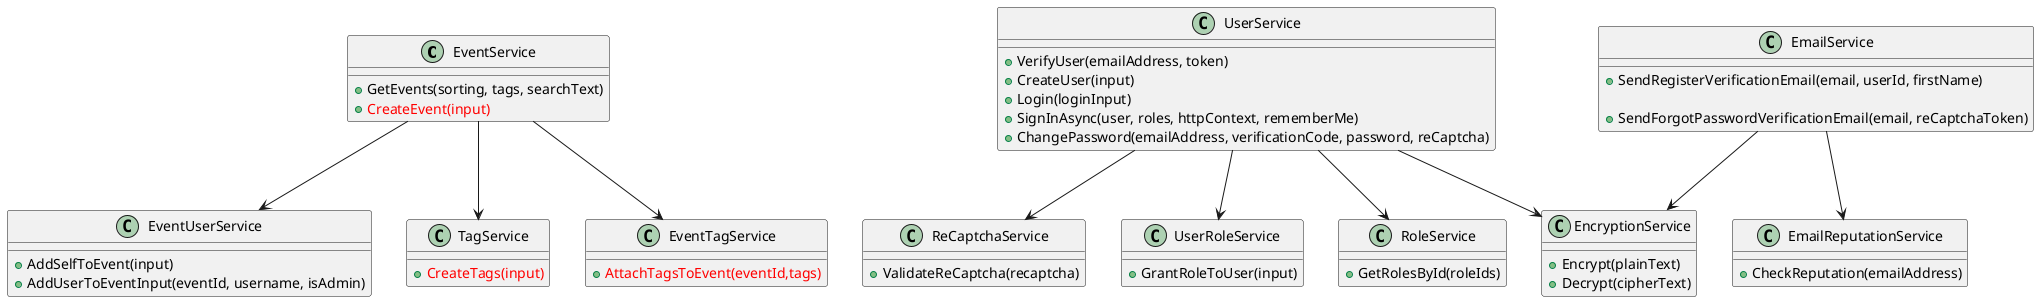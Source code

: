 @startuml

class EventService {
    +  GetEvents(sorting, tags, searchText)     
    +  <color:red>CreateEvent(input)

}
EventService --> EventUserService

class UserService {
    + VerifyUser(emailAddress, token)
    + CreateUser(input) 
    + Login(loginInput) 
    + SignInAsync(user, roles, httpContext, rememberMe) 
    + ChangePassword(emailAddress, verificationCode, password, reCaptcha)
}

class ReCaptchaService {
    + ValidateReCaptcha(recaptcha) 
}
UserService --> ReCaptchaService

class EventUserService {
    + AddSelfToEvent(input) 
    + AddUserToEventInput(eventId, username, isAdmin)
}

class EmailService {
    + SendRegisterVerificationEmail(email, userId, firstName) 

    + SendForgotPasswordVerificationEmail(email, reCaptchaToken)

}
EmailService --> EncryptionService

class EmailReputationService {
    + CheckReputation(emailAddress) 

}
EmailService --> EmailReputationService

class UserRoleService {
    + GrantRoleToUser(input) 
}
UserService --> UserRoleService
class RoleService {
    + GetRolesById(roleIds) 
}
UserService --> RoleService

class EncryptionService {
    + Encrypt(plainText) 
    + Decrypt(cipherText) 
}
UserService --> EncryptionService

class TagService {
    +  <color:red>CreateTags(input)
}
class EventTagService {
    +  <color:red>AttachTagsToEvent(eventId,tags)
}
EventService --> TagService
EventService --> EventTagService

@enduml
